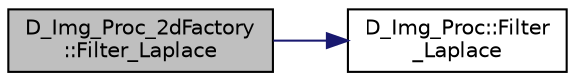digraph "D_Img_Proc_2dFactory::Filter_Laplace"
{
 // LATEX_PDF_SIZE
  edge [fontname="Helvetica",fontsize="10",labelfontname="Helvetica",labelfontsize="10"];
  node [fontname="Helvetica",fontsize="10",shape=record];
  rankdir="LR";
  Node1 [label="D_Img_Proc_2dFactory\l::Filter_Laplace",height=0.2,width=0.4,color="black", fillcolor="grey75", style="filled", fontcolor="black",tooltip=" "];
  Node1 -> Node2 [color="midnightblue",fontsize="10",style="solid",fontname="Helvetica"];
  Node2 [label="D_Img_Proc::Filter\l_Laplace",height=0.2,width=0.4,color="black", fillcolor="white", style="filled",URL="$class_d___img___proc.html#a8ef671eec83a24725d358a42c73783a3",tooltip=" "];
}
